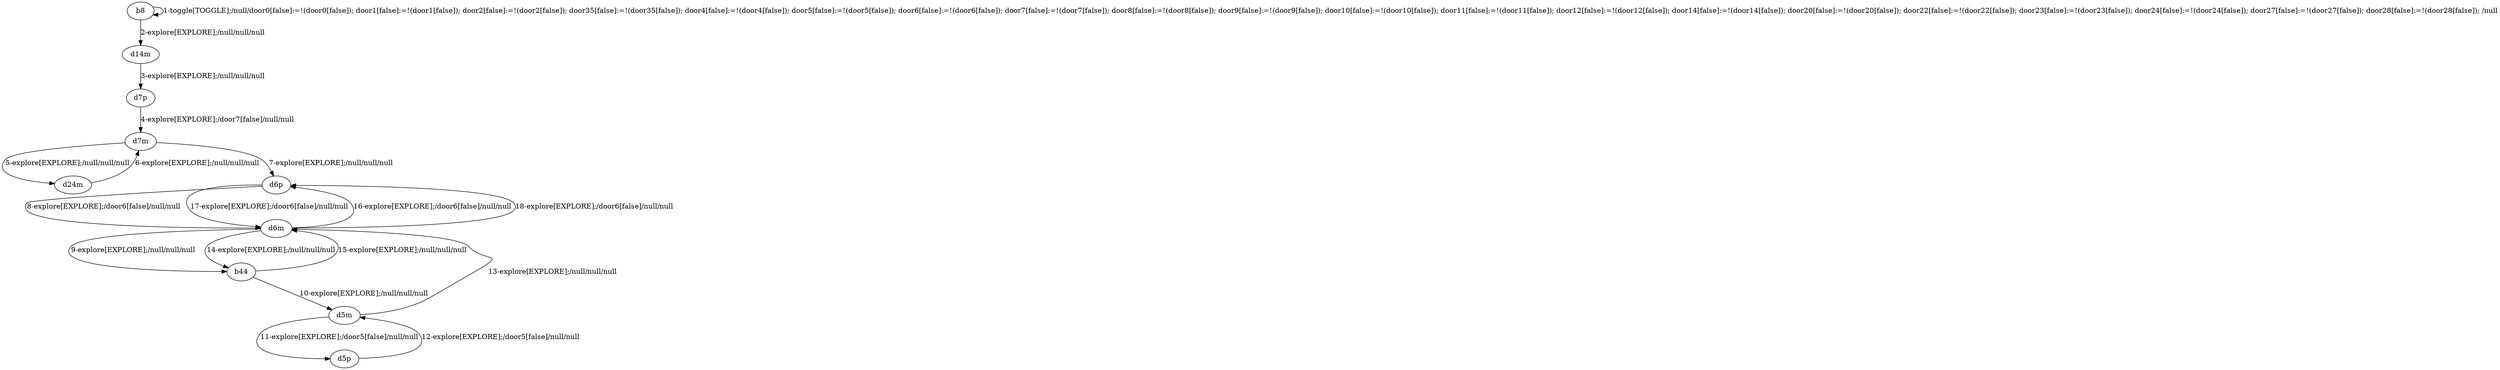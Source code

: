 # Total number of goals covered by this test: 6
# d6m --> d6p
# d6m --> b44
# b44 --> d5m
# d5p --> d5m
# d5m --> d5p
# b44 --> d6m

digraph g {
"b8" -> "b8" [label = "1-toggle[TOGGLE];/null/door0[false]:=!(door0[false]); door1[false]:=!(door1[false]); door2[false]:=!(door2[false]); door35[false]:=!(door35[false]); door4[false]:=!(door4[false]); door5[false]:=!(door5[false]); door6[false]:=!(door6[false]); door7[false]:=!(door7[false]); door8[false]:=!(door8[false]); door9[false]:=!(door9[false]); door10[false]:=!(door10[false]); door11[false]:=!(door11[false]); door12[false]:=!(door12[false]); door14[false]:=!(door14[false]); door20[false]:=!(door20[false]); door22[false]:=!(door22[false]); door23[false]:=!(door23[false]); door24[false]:=!(door24[false]); door27[false]:=!(door27[false]); door28[false]:=!(door28[false]); /null"];
"b8" -> "d14m" [label = "2-explore[EXPLORE];/null/null/null"];
"d14m" -> "d7p" [label = "3-explore[EXPLORE];/null/null/null"];
"d7p" -> "d7m" [label = "4-explore[EXPLORE];/door7[false]/null/null"];
"d7m" -> "d24m" [label = "5-explore[EXPLORE];/null/null/null"];
"d24m" -> "d7m" [label = "6-explore[EXPLORE];/null/null/null"];
"d7m" -> "d6p" [label = "7-explore[EXPLORE];/null/null/null"];
"d6p" -> "d6m" [label = "8-explore[EXPLORE];/door6[false]/null/null"];
"d6m" -> "b44" [label = "9-explore[EXPLORE];/null/null/null"];
"b44" -> "d5m" [label = "10-explore[EXPLORE];/null/null/null"];
"d5m" -> "d5p" [label = "11-explore[EXPLORE];/door5[false]/null/null"];
"d5p" -> "d5m" [label = "12-explore[EXPLORE];/door5[false]/null/null"];
"d5m" -> "d6m" [label = "13-explore[EXPLORE];/null/null/null"];
"d6m" -> "b44" [label = "14-explore[EXPLORE];/null/null/null"];
"b44" -> "d6m" [label = "15-explore[EXPLORE];/null/null/null"];
"d6m" -> "d6p" [label = "16-explore[EXPLORE];/door6[false]/null/null"];
"d6p" -> "d6m" [label = "17-explore[EXPLORE];/door6[false]/null/null"];
"d6m" -> "d6p" [label = "18-explore[EXPLORE];/door6[false]/null/null"];
}